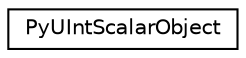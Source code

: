 digraph "Graphical Class Hierarchy"
{
 // LATEX_PDF_SIZE
  edge [fontname="Helvetica",fontsize="10",labelfontname="Helvetica",labelfontsize="10"];
  node [fontname="Helvetica",fontsize="10",shape=record];
  rankdir="LR";
  Node0 [label="PyUIntScalarObject",height=0.2,width=0.4,color="black", fillcolor="white", style="filled",URL="$structPyUIntScalarObject.html",tooltip=" "];
}
